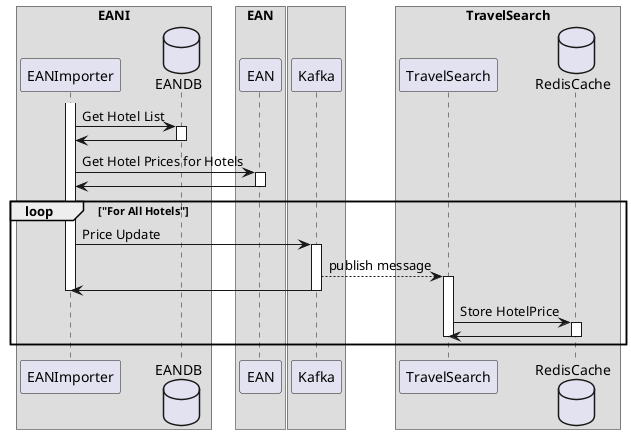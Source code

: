 @startuml

box TravelBrowse
box


box EANI
participant EANImporter as EANI
database EANDB
end box

box EAN
participant EAN
end box

participant Kafka

box TravelSearch
participant TravelSearch
database RedisCache
end box

activate EANI

EANI -> EANDB : Get Hotel List
activate EANDB
EANDB -> EANI
deactivate EANDB

EANI -> EAN : Get Hotel Prices for Hotels
activate EAN
EAN -> EANI
deactivate EAN

loop "For All Hotels"
    EANI -> Kafka : Price Update
    activate Kafka
    Kafka ---> TravelSearch : publish message
    activate TravelSearch
    Kafka ->  EANI
    deactivate Kafka
    deactivate EANI

    TravelSearch -> RedisCache : Store HotelPrice
    activate RedisCache
    RedisCache -> TravelSearch
    deactivate RedisCache
    deactivate TravelSearch
end

@enduml
